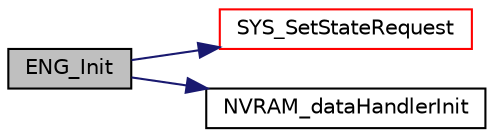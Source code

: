 digraph "ENG_Init"
{
  edge [fontname="Helvetica",fontsize="10",labelfontname="Helvetica",labelfontsize="10"];
  node [fontname="Helvetica",fontsize="10",shape=record];
  rankdir="LR";
  Node197 [label="ENG_Init",height=0.2,width=0.4,color="black", fillcolor="grey75", style="filled", fontcolor="black"];
  Node197 -> Node198 [color="midnightblue",fontsize="10",style="solid",fontname="Helvetica"];
  Node198 [label="SYS_SetStateRequest",height=0.2,width=0.4,color="red", fillcolor="white", style="filled",URL="$sys_8c.html#ac8cb702ac8a7ab08c2bbb0890e47613d",tooltip="sets the current state request of the state variable sys_state. "];
  Node197 -> Node200 [color="midnightblue",fontsize="10",style="solid",fontname="Helvetica"];
  Node200 [label="NVRAM_dataHandlerInit",height=0.2,width=0.4,color="black", fillcolor="white", style="filled",URL="$nvramhandler_8c.html#a6273fac5f8ef8c39f6a74ef56efc906e"];
}
